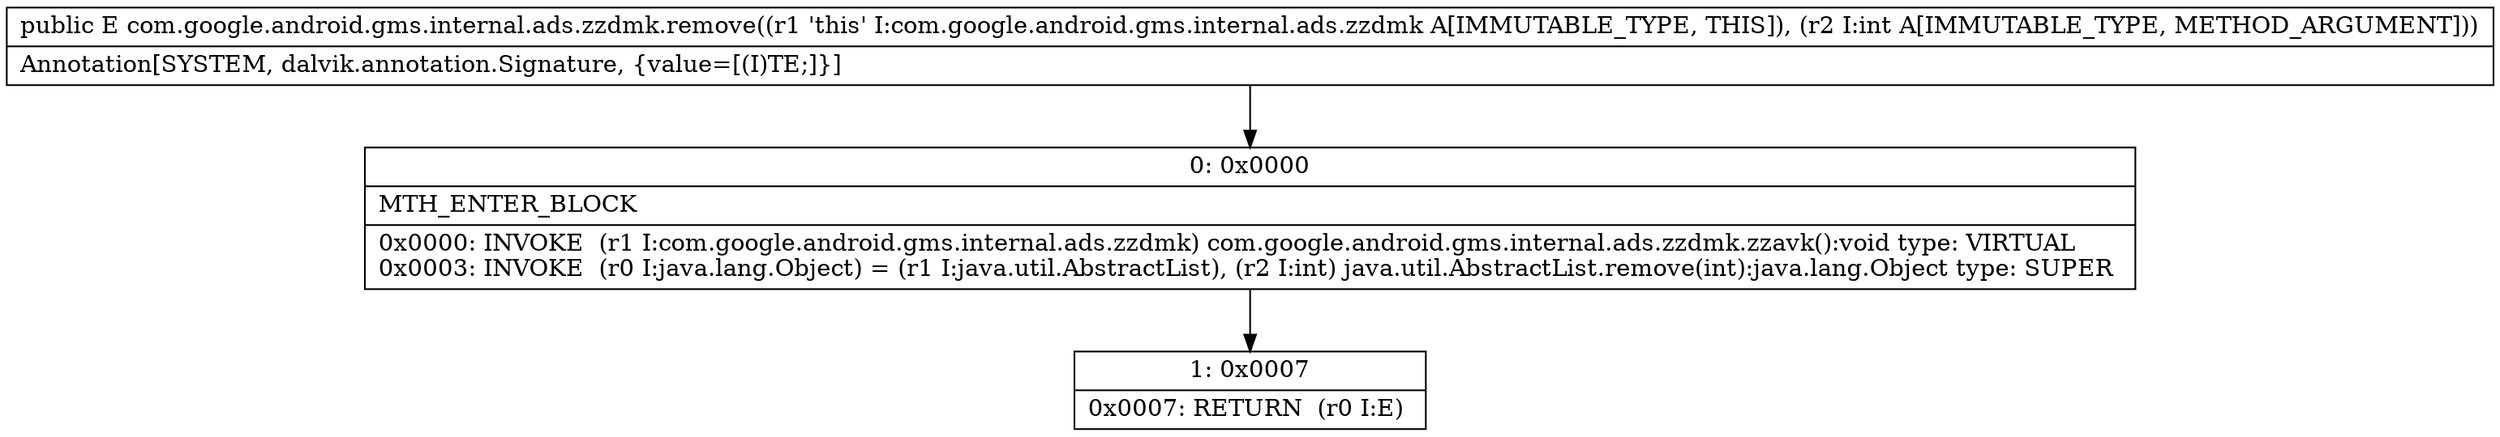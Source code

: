 digraph "CFG forcom.google.android.gms.internal.ads.zzdmk.remove(I)Ljava\/lang\/Object;" {
Node_0 [shape=record,label="{0\:\ 0x0000|MTH_ENTER_BLOCK\l|0x0000: INVOKE  (r1 I:com.google.android.gms.internal.ads.zzdmk) com.google.android.gms.internal.ads.zzdmk.zzavk():void type: VIRTUAL \l0x0003: INVOKE  (r0 I:java.lang.Object) = (r1 I:java.util.AbstractList), (r2 I:int) java.util.AbstractList.remove(int):java.lang.Object type: SUPER \l}"];
Node_1 [shape=record,label="{1\:\ 0x0007|0x0007: RETURN  (r0 I:E) \l}"];
MethodNode[shape=record,label="{public E com.google.android.gms.internal.ads.zzdmk.remove((r1 'this' I:com.google.android.gms.internal.ads.zzdmk A[IMMUTABLE_TYPE, THIS]), (r2 I:int A[IMMUTABLE_TYPE, METHOD_ARGUMENT]))  | Annotation[SYSTEM, dalvik.annotation.Signature, \{value=[(I)TE;]\}]\l}"];
MethodNode -> Node_0;
Node_0 -> Node_1;
}


